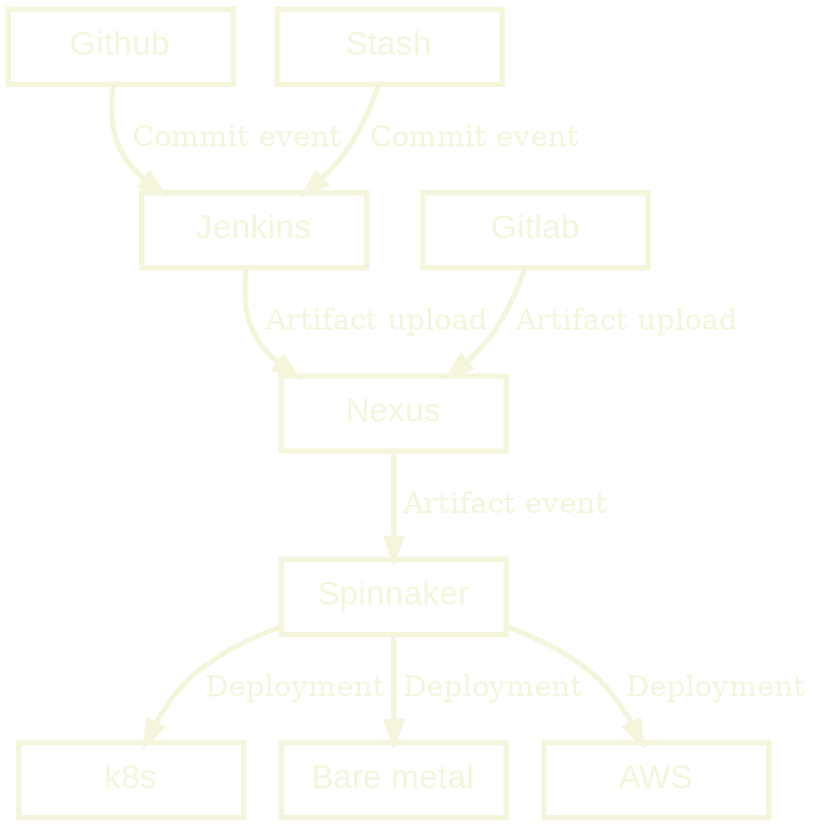 digraph development {
  rankdir="TB"
  bgcolor="transparent"
  graph [overlap=false penwidth=2.5]
  node [color="#F5F5DC" fontcolor="#F5F5DC" fontname="Arial" shape="record" fontsize=16 fixedsize=true width=1.5 penwidth=2.5]
  edge [color="#F5F5DC" fontcolor="#F5F5DC" penwidth=2.5 overlap=false]

  "Github" -> "Jenkins" [label=" Commit event"]
  "Stash" -> "Jenkins" [label=" Commit event"]
  "Jenkins" -> "Nexus" [label=" Artifact upload"]
  "Gitlab" -> "Nexus" [label=" Artifact upload"]
  "Nexus" -> "Spinnaker" [label=" Artifact event"]
  "Spinnaker" -> "k8s" [label=" Deployment"]
  "Spinnaker" -> "Bare metal" [label=" Deployment"]
  "Spinnaker" -> "AWS" [label=" Deployment"]

}
